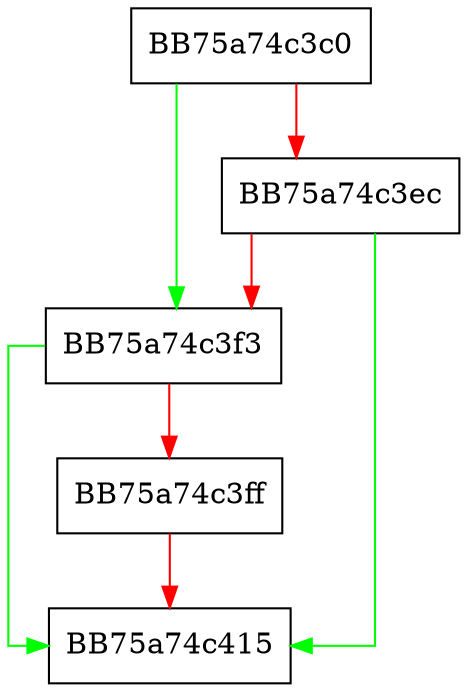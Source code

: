 digraph parserAddExprIdListTerm {
  node [shape="box"];
  graph [splines=ortho];
  BB75a74c3c0 -> BB75a74c3f3 [color="green"];
  BB75a74c3c0 -> BB75a74c3ec [color="red"];
  BB75a74c3ec -> BB75a74c415 [color="green"];
  BB75a74c3ec -> BB75a74c3f3 [color="red"];
  BB75a74c3f3 -> BB75a74c415 [color="green"];
  BB75a74c3f3 -> BB75a74c3ff [color="red"];
  BB75a74c3ff -> BB75a74c415 [color="red"];
}
